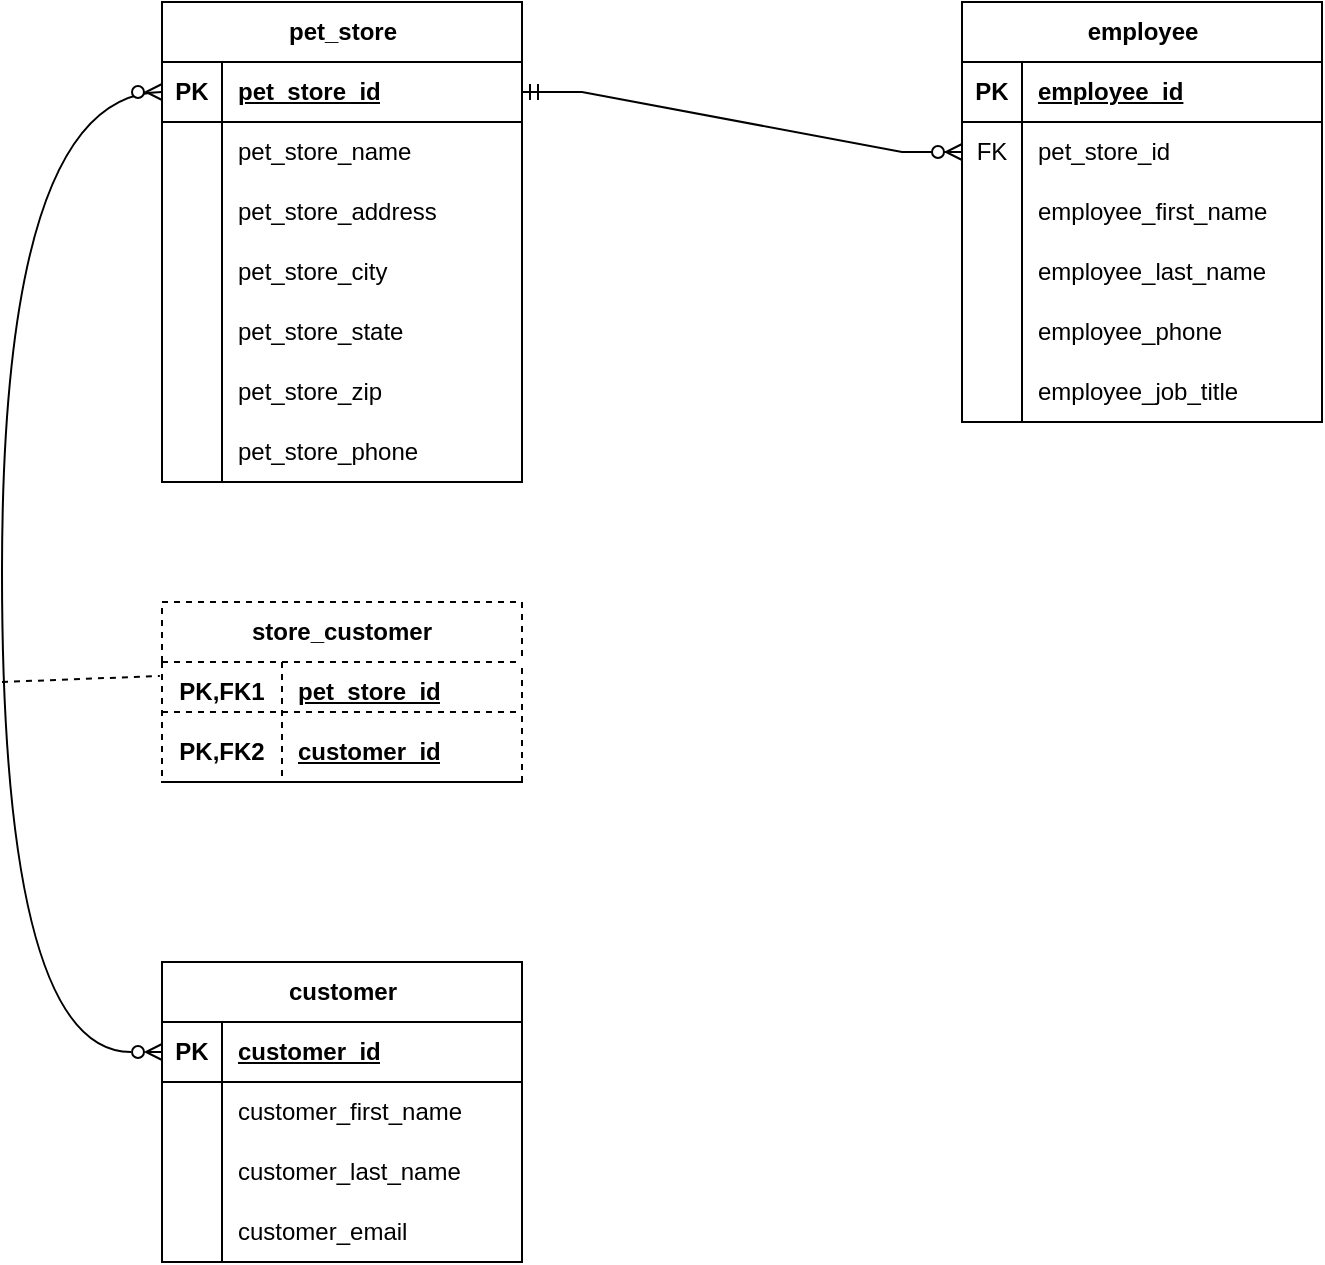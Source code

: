 <mxfile version="24.7.17">
  <diagram name="Page-1" id="2NizqECgWVdihGLkk3T_">
    <mxGraphModel dx="1434" dy="844" grid="1" gridSize="10" guides="1" tooltips="1" connect="1" arrows="1" fold="1" page="1" pageScale="1" pageWidth="850" pageHeight="1100" math="0" shadow="0">
      <root>
        <mxCell id="0" />
        <mxCell id="1" parent="0" />
        <mxCell id="ja44wULiUqxKh9Qs7Oky-2" value="pet_store" style="shape=table;startSize=30;container=1;collapsible=1;childLayout=tableLayout;fixedRows=1;rowLines=0;fontStyle=1;align=center;resizeLast=1;html=1;" vertex="1" parent="1">
          <mxGeometry x="140" y="160" width="180" height="240" as="geometry" />
        </mxCell>
        <mxCell id="ja44wULiUqxKh9Qs7Oky-3" value="" style="shape=tableRow;horizontal=0;startSize=0;swimlaneHead=0;swimlaneBody=0;fillColor=none;collapsible=0;dropTarget=0;points=[[0,0.5],[1,0.5]];portConstraint=eastwest;top=0;left=0;right=0;bottom=1;" vertex="1" parent="ja44wULiUqxKh9Qs7Oky-2">
          <mxGeometry y="30" width="180" height="30" as="geometry" />
        </mxCell>
        <mxCell id="ja44wULiUqxKh9Qs7Oky-4" value="PK" style="shape=partialRectangle;connectable=0;fillColor=none;top=0;left=0;bottom=0;right=0;fontStyle=1;overflow=hidden;whiteSpace=wrap;html=1;" vertex="1" parent="ja44wULiUqxKh9Qs7Oky-3">
          <mxGeometry width="30" height="30" as="geometry">
            <mxRectangle width="30" height="30" as="alternateBounds" />
          </mxGeometry>
        </mxCell>
        <mxCell id="ja44wULiUqxKh9Qs7Oky-5" value="pet_store_id" style="shape=partialRectangle;connectable=0;fillColor=none;top=0;left=0;bottom=0;right=0;align=left;spacingLeft=6;fontStyle=5;overflow=hidden;whiteSpace=wrap;html=1;" vertex="1" parent="ja44wULiUqxKh9Qs7Oky-3">
          <mxGeometry x="30" width="150" height="30" as="geometry">
            <mxRectangle width="150" height="30" as="alternateBounds" />
          </mxGeometry>
        </mxCell>
        <mxCell id="ja44wULiUqxKh9Qs7Oky-6" value="" style="shape=tableRow;horizontal=0;startSize=0;swimlaneHead=0;swimlaneBody=0;fillColor=none;collapsible=0;dropTarget=0;points=[[0,0.5],[1,0.5]];portConstraint=eastwest;top=0;left=0;right=0;bottom=0;" vertex="1" parent="ja44wULiUqxKh9Qs7Oky-2">
          <mxGeometry y="60" width="180" height="30" as="geometry" />
        </mxCell>
        <mxCell id="ja44wULiUqxKh9Qs7Oky-7" value="" style="shape=partialRectangle;connectable=0;fillColor=none;top=0;left=0;bottom=0;right=0;editable=1;overflow=hidden;whiteSpace=wrap;html=1;" vertex="1" parent="ja44wULiUqxKh9Qs7Oky-6">
          <mxGeometry width="30" height="30" as="geometry">
            <mxRectangle width="30" height="30" as="alternateBounds" />
          </mxGeometry>
        </mxCell>
        <mxCell id="ja44wULiUqxKh9Qs7Oky-8" value="pet_store_name" style="shape=partialRectangle;connectable=0;fillColor=none;top=0;left=0;bottom=0;right=0;align=left;spacingLeft=6;overflow=hidden;whiteSpace=wrap;html=1;" vertex="1" parent="ja44wULiUqxKh9Qs7Oky-6">
          <mxGeometry x="30" width="150" height="30" as="geometry">
            <mxRectangle width="150" height="30" as="alternateBounds" />
          </mxGeometry>
        </mxCell>
        <mxCell id="ja44wULiUqxKh9Qs7Oky-9" value="" style="shape=tableRow;horizontal=0;startSize=0;swimlaneHead=0;swimlaneBody=0;fillColor=none;collapsible=0;dropTarget=0;points=[[0,0.5],[1,0.5]];portConstraint=eastwest;top=0;left=0;right=0;bottom=0;" vertex="1" parent="ja44wULiUqxKh9Qs7Oky-2">
          <mxGeometry y="90" width="180" height="30" as="geometry" />
        </mxCell>
        <mxCell id="ja44wULiUqxKh9Qs7Oky-10" value="" style="shape=partialRectangle;connectable=0;fillColor=none;top=0;left=0;bottom=0;right=0;editable=1;overflow=hidden;whiteSpace=wrap;html=1;" vertex="1" parent="ja44wULiUqxKh9Qs7Oky-9">
          <mxGeometry width="30" height="30" as="geometry">
            <mxRectangle width="30" height="30" as="alternateBounds" />
          </mxGeometry>
        </mxCell>
        <mxCell id="ja44wULiUqxKh9Qs7Oky-11" value="pet_store_address" style="shape=partialRectangle;connectable=0;fillColor=none;top=0;left=0;bottom=0;right=0;align=left;spacingLeft=6;overflow=hidden;whiteSpace=wrap;html=1;" vertex="1" parent="ja44wULiUqxKh9Qs7Oky-9">
          <mxGeometry x="30" width="150" height="30" as="geometry">
            <mxRectangle width="150" height="30" as="alternateBounds" />
          </mxGeometry>
        </mxCell>
        <mxCell id="ja44wULiUqxKh9Qs7Oky-15" value="" style="shape=tableRow;horizontal=0;startSize=0;swimlaneHead=0;swimlaneBody=0;fillColor=none;collapsible=0;dropTarget=0;points=[[0,0.5],[1,0.5]];portConstraint=eastwest;top=0;left=0;right=0;bottom=0;" vertex="1" parent="ja44wULiUqxKh9Qs7Oky-2">
          <mxGeometry y="120" width="180" height="30" as="geometry" />
        </mxCell>
        <mxCell id="ja44wULiUqxKh9Qs7Oky-16" value="" style="shape=partialRectangle;connectable=0;fillColor=none;top=0;left=0;bottom=0;right=0;editable=1;overflow=hidden;whiteSpace=wrap;html=1;" vertex="1" parent="ja44wULiUqxKh9Qs7Oky-15">
          <mxGeometry width="30" height="30" as="geometry">
            <mxRectangle width="30" height="30" as="alternateBounds" />
          </mxGeometry>
        </mxCell>
        <mxCell id="ja44wULiUqxKh9Qs7Oky-17" value="pet_store_city" style="shape=partialRectangle;connectable=0;fillColor=none;top=0;left=0;bottom=0;right=0;align=left;spacingLeft=6;overflow=hidden;whiteSpace=wrap;html=1;" vertex="1" parent="ja44wULiUqxKh9Qs7Oky-15">
          <mxGeometry x="30" width="150" height="30" as="geometry">
            <mxRectangle width="150" height="30" as="alternateBounds" />
          </mxGeometry>
        </mxCell>
        <mxCell id="ja44wULiUqxKh9Qs7Oky-12" value="" style="shape=tableRow;horizontal=0;startSize=0;swimlaneHead=0;swimlaneBody=0;fillColor=none;collapsible=0;dropTarget=0;points=[[0,0.5],[1,0.5]];portConstraint=eastwest;top=0;left=0;right=0;bottom=0;" vertex="1" parent="ja44wULiUqxKh9Qs7Oky-2">
          <mxGeometry y="150" width="180" height="30" as="geometry" />
        </mxCell>
        <mxCell id="ja44wULiUqxKh9Qs7Oky-13" value="" style="shape=partialRectangle;connectable=0;fillColor=none;top=0;left=0;bottom=0;right=0;editable=1;overflow=hidden;whiteSpace=wrap;html=1;" vertex="1" parent="ja44wULiUqxKh9Qs7Oky-12">
          <mxGeometry width="30" height="30" as="geometry">
            <mxRectangle width="30" height="30" as="alternateBounds" />
          </mxGeometry>
        </mxCell>
        <mxCell id="ja44wULiUqxKh9Qs7Oky-14" value="pet_store_state" style="shape=partialRectangle;connectable=0;fillColor=none;top=0;left=0;bottom=0;right=0;align=left;spacingLeft=6;overflow=hidden;whiteSpace=wrap;html=1;" vertex="1" parent="ja44wULiUqxKh9Qs7Oky-12">
          <mxGeometry x="30" width="150" height="30" as="geometry">
            <mxRectangle width="150" height="30" as="alternateBounds" />
          </mxGeometry>
        </mxCell>
        <mxCell id="ja44wULiUqxKh9Qs7Oky-18" style="shape=tableRow;horizontal=0;startSize=0;swimlaneHead=0;swimlaneBody=0;fillColor=none;collapsible=0;dropTarget=0;points=[[0,0.5],[1,0.5]];portConstraint=eastwest;top=0;left=0;right=0;bottom=0;" vertex="1" parent="ja44wULiUqxKh9Qs7Oky-2">
          <mxGeometry y="180" width="180" height="30" as="geometry" />
        </mxCell>
        <mxCell id="ja44wULiUqxKh9Qs7Oky-19" style="shape=partialRectangle;connectable=0;fillColor=none;top=0;left=0;bottom=0;right=0;editable=1;overflow=hidden;whiteSpace=wrap;html=1;" vertex="1" parent="ja44wULiUqxKh9Qs7Oky-18">
          <mxGeometry width="30" height="30" as="geometry">
            <mxRectangle width="30" height="30" as="alternateBounds" />
          </mxGeometry>
        </mxCell>
        <mxCell id="ja44wULiUqxKh9Qs7Oky-20" value="pet_store_zip" style="shape=partialRectangle;connectable=0;fillColor=none;top=0;left=0;bottom=0;right=0;align=left;spacingLeft=6;overflow=hidden;whiteSpace=wrap;html=1;" vertex="1" parent="ja44wULiUqxKh9Qs7Oky-18">
          <mxGeometry x="30" width="150" height="30" as="geometry">
            <mxRectangle width="150" height="30" as="alternateBounds" />
          </mxGeometry>
        </mxCell>
        <mxCell id="ja44wULiUqxKh9Qs7Oky-21" style="shape=tableRow;horizontal=0;startSize=0;swimlaneHead=0;swimlaneBody=0;fillColor=none;collapsible=0;dropTarget=0;points=[[0,0.5],[1,0.5]];portConstraint=eastwest;top=0;left=0;right=0;bottom=0;" vertex="1" parent="ja44wULiUqxKh9Qs7Oky-2">
          <mxGeometry y="210" width="180" height="30" as="geometry" />
        </mxCell>
        <mxCell id="ja44wULiUqxKh9Qs7Oky-22" style="shape=partialRectangle;connectable=0;fillColor=none;top=0;left=0;bottom=0;right=0;editable=1;overflow=hidden;whiteSpace=wrap;html=1;" vertex="1" parent="ja44wULiUqxKh9Qs7Oky-21">
          <mxGeometry width="30" height="30" as="geometry">
            <mxRectangle width="30" height="30" as="alternateBounds" />
          </mxGeometry>
        </mxCell>
        <mxCell id="ja44wULiUqxKh9Qs7Oky-23" value="pet_store_phone" style="shape=partialRectangle;connectable=0;fillColor=none;top=0;left=0;bottom=0;right=0;align=left;spacingLeft=6;overflow=hidden;whiteSpace=wrap;html=1;" vertex="1" parent="ja44wULiUqxKh9Qs7Oky-21">
          <mxGeometry x="30" width="150" height="30" as="geometry">
            <mxRectangle width="150" height="30" as="alternateBounds" />
          </mxGeometry>
        </mxCell>
        <mxCell id="ja44wULiUqxKh9Qs7Oky-24" value="employee" style="shape=table;startSize=30;container=1;collapsible=1;childLayout=tableLayout;fixedRows=1;rowLines=0;fontStyle=1;align=center;resizeLast=1;html=1;" vertex="1" parent="1">
          <mxGeometry x="540" y="160" width="180" height="210" as="geometry" />
        </mxCell>
        <mxCell id="ja44wULiUqxKh9Qs7Oky-25" value="" style="shape=tableRow;horizontal=0;startSize=0;swimlaneHead=0;swimlaneBody=0;fillColor=none;collapsible=0;dropTarget=0;points=[[0,0.5],[1,0.5]];portConstraint=eastwest;top=0;left=0;right=0;bottom=1;" vertex="1" parent="ja44wULiUqxKh9Qs7Oky-24">
          <mxGeometry y="30" width="180" height="30" as="geometry" />
        </mxCell>
        <mxCell id="ja44wULiUqxKh9Qs7Oky-26" value="PK" style="shape=partialRectangle;connectable=0;fillColor=none;top=0;left=0;bottom=0;right=0;fontStyle=1;overflow=hidden;whiteSpace=wrap;html=1;" vertex="1" parent="ja44wULiUqxKh9Qs7Oky-25">
          <mxGeometry width="30" height="30" as="geometry">
            <mxRectangle width="30" height="30" as="alternateBounds" />
          </mxGeometry>
        </mxCell>
        <mxCell id="ja44wULiUqxKh9Qs7Oky-27" value="employee_id" style="shape=partialRectangle;connectable=0;fillColor=none;top=0;left=0;bottom=0;right=0;align=left;spacingLeft=6;fontStyle=5;overflow=hidden;whiteSpace=wrap;html=1;" vertex="1" parent="ja44wULiUqxKh9Qs7Oky-25">
          <mxGeometry x="30" width="150" height="30" as="geometry">
            <mxRectangle width="150" height="30" as="alternateBounds" />
          </mxGeometry>
        </mxCell>
        <mxCell id="ja44wULiUqxKh9Qs7Oky-28" value="" style="shape=tableRow;horizontal=0;startSize=0;swimlaneHead=0;swimlaneBody=0;fillColor=none;collapsible=0;dropTarget=0;points=[[0,0.5],[1,0.5]];portConstraint=eastwest;top=0;left=0;right=0;bottom=0;" vertex="1" parent="ja44wULiUqxKh9Qs7Oky-24">
          <mxGeometry y="60" width="180" height="30" as="geometry" />
        </mxCell>
        <mxCell id="ja44wULiUqxKh9Qs7Oky-29" value="FK" style="shape=partialRectangle;connectable=0;fillColor=none;top=0;left=0;bottom=0;right=0;editable=1;overflow=hidden;whiteSpace=wrap;html=1;" vertex="1" parent="ja44wULiUqxKh9Qs7Oky-28">
          <mxGeometry width="30" height="30" as="geometry">
            <mxRectangle width="30" height="30" as="alternateBounds" />
          </mxGeometry>
        </mxCell>
        <mxCell id="ja44wULiUqxKh9Qs7Oky-30" value="pet_store_id" style="shape=partialRectangle;connectable=0;fillColor=none;top=0;left=0;bottom=0;right=0;align=left;spacingLeft=6;overflow=hidden;whiteSpace=wrap;html=1;" vertex="1" parent="ja44wULiUqxKh9Qs7Oky-28">
          <mxGeometry x="30" width="150" height="30" as="geometry">
            <mxRectangle width="150" height="30" as="alternateBounds" />
          </mxGeometry>
        </mxCell>
        <mxCell id="ja44wULiUqxKh9Qs7Oky-31" value="" style="shape=tableRow;horizontal=0;startSize=0;swimlaneHead=0;swimlaneBody=0;fillColor=none;collapsible=0;dropTarget=0;points=[[0,0.5],[1,0.5]];portConstraint=eastwest;top=0;left=0;right=0;bottom=0;" vertex="1" parent="ja44wULiUqxKh9Qs7Oky-24">
          <mxGeometry y="90" width="180" height="30" as="geometry" />
        </mxCell>
        <mxCell id="ja44wULiUqxKh9Qs7Oky-32" value="" style="shape=partialRectangle;connectable=0;fillColor=none;top=0;left=0;bottom=0;right=0;editable=1;overflow=hidden;whiteSpace=wrap;html=1;" vertex="1" parent="ja44wULiUqxKh9Qs7Oky-31">
          <mxGeometry width="30" height="30" as="geometry">
            <mxRectangle width="30" height="30" as="alternateBounds" />
          </mxGeometry>
        </mxCell>
        <mxCell id="ja44wULiUqxKh9Qs7Oky-33" value="employee_first_name" style="shape=partialRectangle;connectable=0;fillColor=none;top=0;left=0;bottom=0;right=0;align=left;spacingLeft=6;overflow=hidden;whiteSpace=wrap;html=1;" vertex="1" parent="ja44wULiUqxKh9Qs7Oky-31">
          <mxGeometry x="30" width="150" height="30" as="geometry">
            <mxRectangle width="150" height="30" as="alternateBounds" />
          </mxGeometry>
        </mxCell>
        <mxCell id="ja44wULiUqxKh9Qs7Oky-34" value="" style="shape=tableRow;horizontal=0;startSize=0;swimlaneHead=0;swimlaneBody=0;fillColor=none;collapsible=0;dropTarget=0;points=[[0,0.5],[1,0.5]];portConstraint=eastwest;top=0;left=0;right=0;bottom=0;" vertex="1" parent="ja44wULiUqxKh9Qs7Oky-24">
          <mxGeometry y="120" width="180" height="30" as="geometry" />
        </mxCell>
        <mxCell id="ja44wULiUqxKh9Qs7Oky-35" value="" style="shape=partialRectangle;connectable=0;fillColor=none;top=0;left=0;bottom=0;right=0;editable=1;overflow=hidden;whiteSpace=wrap;html=1;" vertex="1" parent="ja44wULiUqxKh9Qs7Oky-34">
          <mxGeometry width="30" height="30" as="geometry">
            <mxRectangle width="30" height="30" as="alternateBounds" />
          </mxGeometry>
        </mxCell>
        <mxCell id="ja44wULiUqxKh9Qs7Oky-36" value="employee_last_name" style="shape=partialRectangle;connectable=0;fillColor=none;top=0;left=0;bottom=0;right=0;align=left;spacingLeft=6;overflow=hidden;whiteSpace=wrap;html=1;" vertex="1" parent="ja44wULiUqxKh9Qs7Oky-34">
          <mxGeometry x="30" width="150" height="30" as="geometry">
            <mxRectangle width="150" height="30" as="alternateBounds" />
          </mxGeometry>
        </mxCell>
        <mxCell id="ja44wULiUqxKh9Qs7Oky-40" style="shape=tableRow;horizontal=0;startSize=0;swimlaneHead=0;swimlaneBody=0;fillColor=none;collapsible=0;dropTarget=0;points=[[0,0.5],[1,0.5]];portConstraint=eastwest;top=0;left=0;right=0;bottom=0;" vertex="1" parent="ja44wULiUqxKh9Qs7Oky-24">
          <mxGeometry y="150" width="180" height="30" as="geometry" />
        </mxCell>
        <mxCell id="ja44wULiUqxKh9Qs7Oky-41" style="shape=partialRectangle;connectable=0;fillColor=none;top=0;left=0;bottom=0;right=0;editable=1;overflow=hidden;whiteSpace=wrap;html=1;" vertex="1" parent="ja44wULiUqxKh9Qs7Oky-40">
          <mxGeometry width="30" height="30" as="geometry">
            <mxRectangle width="30" height="30" as="alternateBounds" />
          </mxGeometry>
        </mxCell>
        <mxCell id="ja44wULiUqxKh9Qs7Oky-42" value="employee_phone" style="shape=partialRectangle;connectable=0;fillColor=none;top=0;left=0;bottom=0;right=0;align=left;spacingLeft=6;overflow=hidden;whiteSpace=wrap;html=1;" vertex="1" parent="ja44wULiUqxKh9Qs7Oky-40">
          <mxGeometry x="30" width="150" height="30" as="geometry">
            <mxRectangle width="150" height="30" as="alternateBounds" />
          </mxGeometry>
        </mxCell>
        <mxCell id="ja44wULiUqxKh9Qs7Oky-37" style="shape=tableRow;horizontal=0;startSize=0;swimlaneHead=0;swimlaneBody=0;fillColor=none;collapsible=0;dropTarget=0;points=[[0,0.5],[1,0.5]];portConstraint=eastwest;top=0;left=0;right=0;bottom=0;" vertex="1" parent="ja44wULiUqxKh9Qs7Oky-24">
          <mxGeometry y="180" width="180" height="30" as="geometry" />
        </mxCell>
        <mxCell id="ja44wULiUqxKh9Qs7Oky-38" style="shape=partialRectangle;connectable=0;fillColor=none;top=0;left=0;bottom=0;right=0;editable=1;overflow=hidden;whiteSpace=wrap;html=1;" vertex="1" parent="ja44wULiUqxKh9Qs7Oky-37">
          <mxGeometry width="30" height="30" as="geometry">
            <mxRectangle width="30" height="30" as="alternateBounds" />
          </mxGeometry>
        </mxCell>
        <mxCell id="ja44wULiUqxKh9Qs7Oky-39" value="employee_job_title" style="shape=partialRectangle;connectable=0;fillColor=none;top=0;left=0;bottom=0;right=0;align=left;spacingLeft=6;overflow=hidden;whiteSpace=wrap;html=1;" vertex="1" parent="ja44wULiUqxKh9Qs7Oky-37">
          <mxGeometry x="30" width="150" height="30" as="geometry">
            <mxRectangle width="150" height="30" as="alternateBounds" />
          </mxGeometry>
        </mxCell>
        <mxCell id="ja44wULiUqxKh9Qs7Oky-43" value="customer" style="shape=table;startSize=30;container=1;collapsible=1;childLayout=tableLayout;fixedRows=1;rowLines=0;fontStyle=1;align=center;resizeLast=1;html=1;" vertex="1" parent="1">
          <mxGeometry x="140" y="640" width="180" height="150" as="geometry" />
        </mxCell>
        <mxCell id="ja44wULiUqxKh9Qs7Oky-44" value="" style="shape=tableRow;horizontal=0;startSize=0;swimlaneHead=0;swimlaneBody=0;fillColor=none;collapsible=0;dropTarget=0;points=[[0,0.5],[1,0.5]];portConstraint=eastwest;top=0;left=0;right=0;bottom=1;" vertex="1" parent="ja44wULiUqxKh9Qs7Oky-43">
          <mxGeometry y="30" width="180" height="30" as="geometry" />
        </mxCell>
        <mxCell id="ja44wULiUqxKh9Qs7Oky-45" value="PK" style="shape=partialRectangle;connectable=0;fillColor=none;top=0;left=0;bottom=0;right=0;fontStyle=1;overflow=hidden;whiteSpace=wrap;html=1;" vertex="1" parent="ja44wULiUqxKh9Qs7Oky-44">
          <mxGeometry width="30" height="30" as="geometry">
            <mxRectangle width="30" height="30" as="alternateBounds" />
          </mxGeometry>
        </mxCell>
        <mxCell id="ja44wULiUqxKh9Qs7Oky-46" value="customer_id" style="shape=partialRectangle;connectable=0;fillColor=none;top=0;left=0;bottom=0;right=0;align=left;spacingLeft=6;fontStyle=5;overflow=hidden;whiteSpace=wrap;html=1;" vertex="1" parent="ja44wULiUqxKh9Qs7Oky-44">
          <mxGeometry x="30" width="150" height="30" as="geometry">
            <mxRectangle width="150" height="30" as="alternateBounds" />
          </mxGeometry>
        </mxCell>
        <mxCell id="ja44wULiUqxKh9Qs7Oky-47" value="" style="shape=tableRow;horizontal=0;startSize=0;swimlaneHead=0;swimlaneBody=0;fillColor=none;collapsible=0;dropTarget=0;points=[[0,0.5],[1,0.5]];portConstraint=eastwest;top=0;left=0;right=0;bottom=0;" vertex="1" parent="ja44wULiUqxKh9Qs7Oky-43">
          <mxGeometry y="60" width="180" height="30" as="geometry" />
        </mxCell>
        <mxCell id="ja44wULiUqxKh9Qs7Oky-48" value="" style="shape=partialRectangle;connectable=0;fillColor=none;top=0;left=0;bottom=0;right=0;editable=1;overflow=hidden;whiteSpace=wrap;html=1;" vertex="1" parent="ja44wULiUqxKh9Qs7Oky-47">
          <mxGeometry width="30" height="30" as="geometry">
            <mxRectangle width="30" height="30" as="alternateBounds" />
          </mxGeometry>
        </mxCell>
        <mxCell id="ja44wULiUqxKh9Qs7Oky-49" value="customer_first_name" style="shape=partialRectangle;connectable=0;fillColor=none;top=0;left=0;bottom=0;right=0;align=left;spacingLeft=6;overflow=hidden;whiteSpace=wrap;html=1;" vertex="1" parent="ja44wULiUqxKh9Qs7Oky-47">
          <mxGeometry x="30" width="150" height="30" as="geometry">
            <mxRectangle width="150" height="30" as="alternateBounds" />
          </mxGeometry>
        </mxCell>
        <mxCell id="ja44wULiUqxKh9Qs7Oky-50" value="" style="shape=tableRow;horizontal=0;startSize=0;swimlaneHead=0;swimlaneBody=0;fillColor=none;collapsible=0;dropTarget=0;points=[[0,0.5],[1,0.5]];portConstraint=eastwest;top=0;left=0;right=0;bottom=0;" vertex="1" parent="ja44wULiUqxKh9Qs7Oky-43">
          <mxGeometry y="90" width="180" height="30" as="geometry" />
        </mxCell>
        <mxCell id="ja44wULiUqxKh9Qs7Oky-51" value="" style="shape=partialRectangle;connectable=0;fillColor=none;top=0;left=0;bottom=0;right=0;editable=1;overflow=hidden;whiteSpace=wrap;html=1;" vertex="1" parent="ja44wULiUqxKh9Qs7Oky-50">
          <mxGeometry width="30" height="30" as="geometry">
            <mxRectangle width="30" height="30" as="alternateBounds" />
          </mxGeometry>
        </mxCell>
        <mxCell id="ja44wULiUqxKh9Qs7Oky-52" value="customer_last_name" style="shape=partialRectangle;connectable=0;fillColor=none;top=0;left=0;bottom=0;right=0;align=left;spacingLeft=6;overflow=hidden;whiteSpace=wrap;html=1;" vertex="1" parent="ja44wULiUqxKh9Qs7Oky-50">
          <mxGeometry x="30" width="150" height="30" as="geometry">
            <mxRectangle width="150" height="30" as="alternateBounds" />
          </mxGeometry>
        </mxCell>
        <mxCell id="ja44wULiUqxKh9Qs7Oky-53" value="" style="shape=tableRow;horizontal=0;startSize=0;swimlaneHead=0;swimlaneBody=0;fillColor=none;collapsible=0;dropTarget=0;points=[[0,0.5],[1,0.5]];portConstraint=eastwest;top=0;left=0;right=0;bottom=0;" vertex="1" parent="ja44wULiUqxKh9Qs7Oky-43">
          <mxGeometry y="120" width="180" height="30" as="geometry" />
        </mxCell>
        <mxCell id="ja44wULiUqxKh9Qs7Oky-54" value="" style="shape=partialRectangle;connectable=0;fillColor=none;top=0;left=0;bottom=0;right=0;editable=1;overflow=hidden;whiteSpace=wrap;html=1;" vertex="1" parent="ja44wULiUqxKh9Qs7Oky-53">
          <mxGeometry width="30" height="30" as="geometry">
            <mxRectangle width="30" height="30" as="alternateBounds" />
          </mxGeometry>
        </mxCell>
        <mxCell id="ja44wULiUqxKh9Qs7Oky-55" value="customer_email" style="shape=partialRectangle;connectable=0;fillColor=none;top=0;left=0;bottom=0;right=0;align=left;spacingLeft=6;overflow=hidden;whiteSpace=wrap;html=1;" vertex="1" parent="ja44wULiUqxKh9Qs7Oky-53">
          <mxGeometry x="30" width="150" height="30" as="geometry">
            <mxRectangle width="150" height="30" as="alternateBounds" />
          </mxGeometry>
        </mxCell>
        <mxCell id="ja44wULiUqxKh9Qs7Oky-56" value="" style="edgeStyle=entityRelationEdgeStyle;fontSize=12;html=1;endArrow=ERzeroToMany;endFill=1;rounded=0;entryX=0;entryY=0.5;entryDx=0;entryDy=0;startArrow=ERmandOne;startFill=0;exitX=1;exitY=0.5;exitDx=0;exitDy=0;" edge="1" parent="1" source="ja44wULiUqxKh9Qs7Oky-3" target="ja44wULiUqxKh9Qs7Oky-28">
          <mxGeometry width="100" height="100" relative="1" as="geometry">
            <mxPoint x="260" y="210" as="sourcePoint" />
            <mxPoint x="360" y="110" as="targetPoint" />
          </mxGeometry>
        </mxCell>
        <mxCell id="ja44wULiUqxKh9Qs7Oky-57" value="store_customer" style="shape=table;startSize=30;container=1;collapsible=1;childLayout=tableLayout;fixedRows=1;rowLines=0;fontStyle=1;align=center;resizeLast=1;html=1;whiteSpace=wrap;dashed=1;" vertex="1" parent="1">
          <mxGeometry x="140" y="460" width="180" height="90" as="geometry" />
        </mxCell>
        <mxCell id="ja44wULiUqxKh9Qs7Oky-58" value="" style="shape=tableRow;horizontal=0;startSize=0;swimlaneHead=0;swimlaneBody=0;fillColor=none;collapsible=0;dropTarget=0;points=[[0,0.5],[1,0.5]];portConstraint=eastwest;top=0;left=0;right=0;bottom=0;html=1;" vertex="1" parent="ja44wULiUqxKh9Qs7Oky-57">
          <mxGeometry y="30" width="180" height="30" as="geometry" />
        </mxCell>
        <mxCell id="ja44wULiUqxKh9Qs7Oky-59" value="PK,FK1" style="shape=partialRectangle;connectable=0;fillColor=none;top=0;left=0;bottom=0;right=0;fontStyle=1;overflow=hidden;html=1;whiteSpace=wrap;" vertex="1" parent="ja44wULiUqxKh9Qs7Oky-58">
          <mxGeometry width="60" height="30" as="geometry">
            <mxRectangle width="60" height="30" as="alternateBounds" />
          </mxGeometry>
        </mxCell>
        <mxCell id="ja44wULiUqxKh9Qs7Oky-60" value="pet_store_id" style="shape=partialRectangle;connectable=0;fillColor=none;top=0;left=0;bottom=0;right=0;align=left;spacingLeft=6;fontStyle=5;overflow=hidden;html=1;whiteSpace=wrap;" vertex="1" parent="ja44wULiUqxKh9Qs7Oky-58">
          <mxGeometry x="60" width="120" height="30" as="geometry">
            <mxRectangle width="120" height="30" as="alternateBounds" />
          </mxGeometry>
        </mxCell>
        <mxCell id="ja44wULiUqxKh9Qs7Oky-61" value="" style="shape=tableRow;horizontal=0;startSize=0;swimlaneHead=0;swimlaneBody=0;fillColor=none;collapsible=0;dropTarget=0;points=[[0,0.5],[1,0.5]];portConstraint=eastwest;top=0;left=0;right=0;bottom=1;html=1;" vertex="1" parent="ja44wULiUqxKh9Qs7Oky-57">
          <mxGeometry y="60" width="180" height="30" as="geometry" />
        </mxCell>
        <mxCell id="ja44wULiUqxKh9Qs7Oky-62" value="PK,FK2" style="shape=partialRectangle;connectable=0;fillColor=none;top=0;left=0;bottom=0;right=0;fontStyle=1;overflow=hidden;html=1;whiteSpace=wrap;" vertex="1" parent="ja44wULiUqxKh9Qs7Oky-61">
          <mxGeometry width="60" height="30" as="geometry">
            <mxRectangle width="60" height="30" as="alternateBounds" />
          </mxGeometry>
        </mxCell>
        <mxCell id="ja44wULiUqxKh9Qs7Oky-63" value="customer_id" style="shape=partialRectangle;connectable=0;fillColor=none;top=0;left=0;bottom=0;right=0;align=left;spacingLeft=6;fontStyle=5;overflow=hidden;html=1;whiteSpace=wrap;" vertex="1" parent="ja44wULiUqxKh9Qs7Oky-61">
          <mxGeometry x="60" width="120" height="30" as="geometry">
            <mxRectangle width="120" height="30" as="alternateBounds" />
          </mxGeometry>
        </mxCell>
        <mxCell id="ja44wULiUqxKh9Qs7Oky-70" value="" style="edgeStyle=orthogonalEdgeStyle;fontSize=12;html=1;endArrow=ERzeroToMany;endFill=1;rounded=0;entryX=0;entryY=0.5;entryDx=0;entryDy=0;exitX=0;exitY=0.5;exitDx=0;exitDy=0;curved=1;startArrow=ERzeroToMany;startFill=0;" edge="1" parent="1" source="ja44wULiUqxKh9Qs7Oky-44" target="ja44wULiUqxKh9Qs7Oky-3">
          <mxGeometry width="100" height="100" relative="1" as="geometry">
            <mxPoint x="370" y="480" as="sourcePoint" />
            <mxPoint x="470" y="380" as="targetPoint" />
            <Array as="points">
              <mxPoint x="60" y="685" />
              <mxPoint x="60" y="205" />
            </Array>
          </mxGeometry>
        </mxCell>
        <mxCell id="ja44wULiUqxKh9Qs7Oky-71" value="" style="endArrow=none;dashed=1;html=1;rounded=0;entryX=-0.006;entryY=0.233;entryDx=0;entryDy=0;entryPerimeter=0;" edge="1" parent="1" target="ja44wULiUqxKh9Qs7Oky-58">
          <mxGeometry width="50" height="50" relative="1" as="geometry">
            <mxPoint x="60" y="500" as="sourcePoint" />
            <mxPoint x="450" y="410" as="targetPoint" />
          </mxGeometry>
        </mxCell>
        <mxCell id="ja44wULiUqxKh9Qs7Oky-72" value="" style="line;strokeWidth=1;rotatable=0;dashed=1;labelPosition=right;align=left;verticalAlign=middle;spacingTop=0;spacingLeft=6;points=[];portConstraint=eastwest;" vertex="1" parent="1">
          <mxGeometry x="140" y="510" width="180" height="10" as="geometry" />
        </mxCell>
      </root>
    </mxGraphModel>
  </diagram>
</mxfile>
